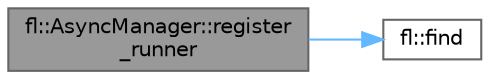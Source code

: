 digraph "fl::AsyncManager::register_runner"
{
 // INTERACTIVE_SVG=YES
 // LATEX_PDF_SIZE
  bgcolor="transparent";
  edge [fontname=Helvetica,fontsize=10,labelfontname=Helvetica,labelfontsize=10];
  node [fontname=Helvetica,fontsize=10,shape=box,height=0.2,width=0.4];
  rankdir="LR";
  Node1 [id="Node000001",label="fl::AsyncManager::register\l_runner",height=0.2,width=0.4,color="gray40", fillcolor="grey60", style="filled", fontcolor="black",tooltip="Register an async runner."];
  Node1 -> Node2 [id="edge1_Node000001_Node000002",color="steelblue1",style="solid",tooltip=" "];
  Node2 [id="Node000002",label="fl::find",height=0.2,width=0.4,color="grey40", fillcolor="white", style="filled",URL="$d4/d36/namespacefl_a13d1bba7e6e0ab19d967c1b146313efe.html#a13d1bba7e6e0ab19d967c1b146313efe",tooltip=" "];
}
